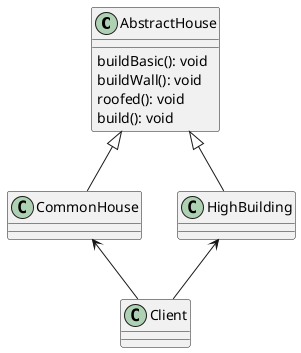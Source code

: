 @startuml
'https://plantuml.com/class-diagram

abstract class AbstractHouse
class CommonHouse
class HighBuilding
class Client

AbstractHouse <|-- CommonHouse
AbstractHouse <|-- HighBuilding
CommonHouse <-- Client
HighBuilding <-- Client

class AbstractHouse {
buildBasic(): void
buildWall(): void
roofed(): void
build(): void
}

@enduml